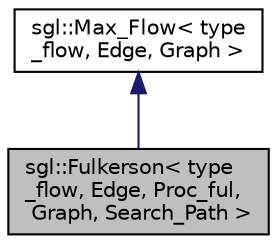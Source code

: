digraph "sgl::Fulkerson&lt; type_flow, Edge, Proc_ful, Graph, Search_Path &gt;"
{
  edge [fontname="Helvetica",fontsize="10",labelfontname="Helvetica",labelfontsize="10"];
  node [fontname="Helvetica",fontsize="10",shape=record];
  Node1 [label="sgl::Fulkerson\< type\l_flow, Edge, Proc_ful,\l Graph, Search_Path \>",height=0.2,width=0.4,color="black", fillcolor="grey75", style="filled", fontcolor="black"];
  Node2 -> Node1 [dir="back",color="midnightblue",fontsize="10",style="solid",fontname="Helvetica"];
  Node2 [label="sgl::Max_Flow\< type\l_flow, Edge, Graph \>",height=0.2,width=0.4,color="black", fillcolor="white", style="filled",URL="$classsgl_1_1_max___flow.html"];
}
